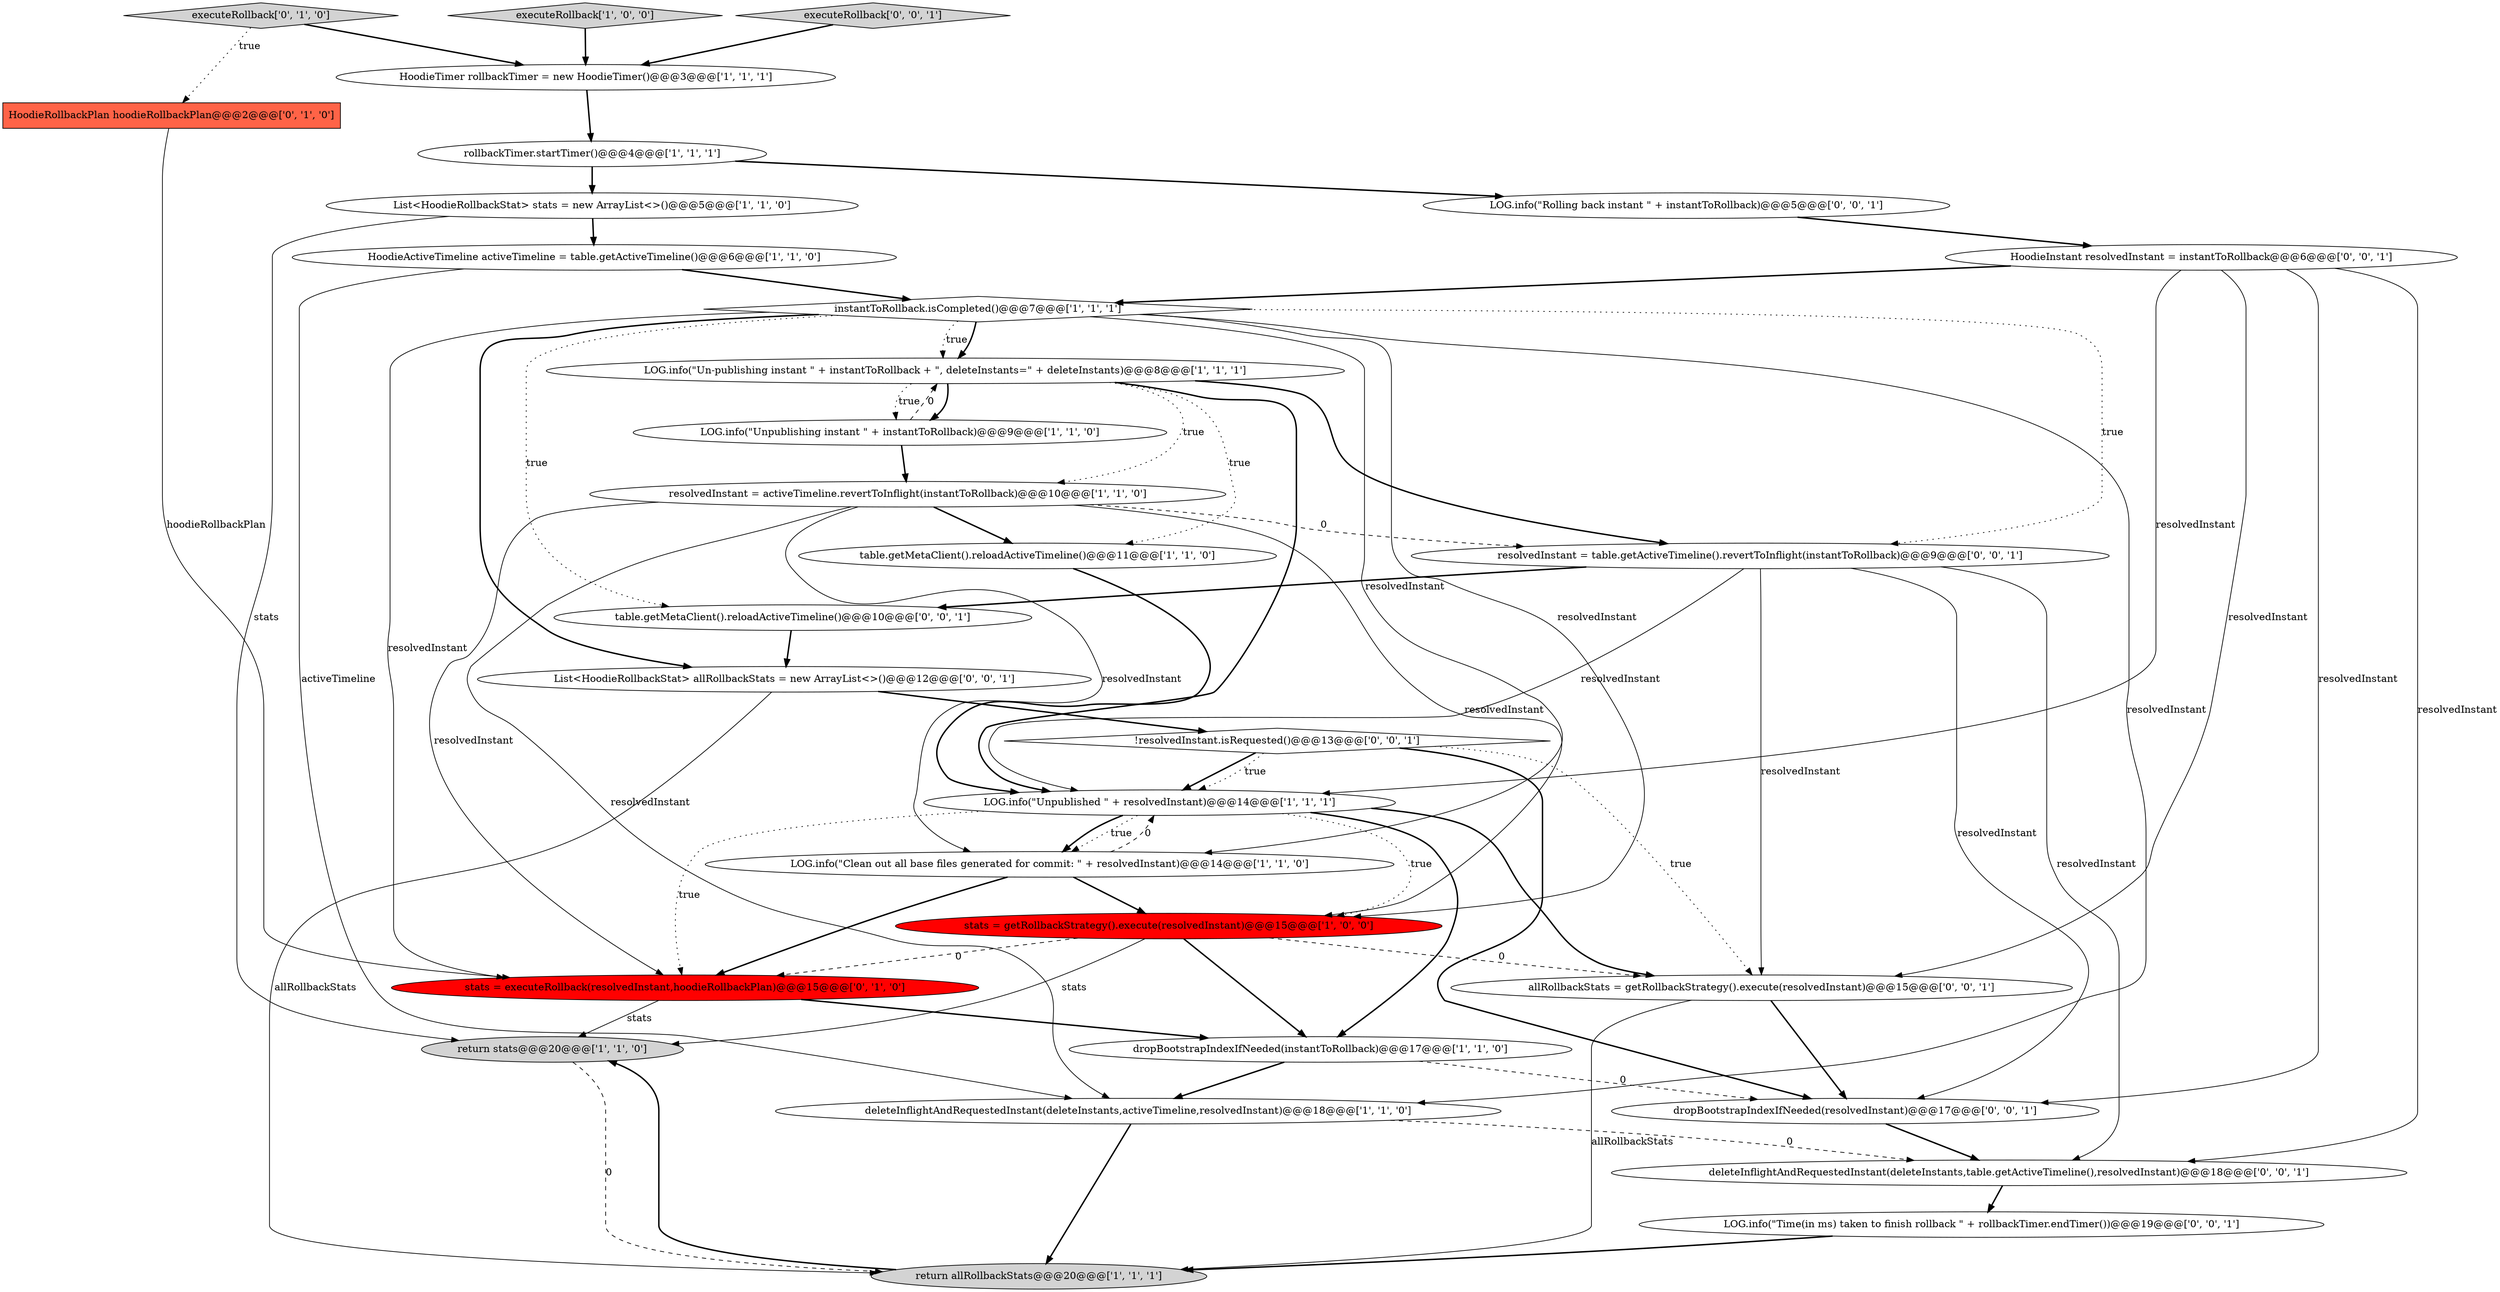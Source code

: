 digraph {
2 [style = filled, label = "HoodieTimer rollbackTimer = new HoodieTimer()@@@3@@@['1', '1', '1']", fillcolor = white, shape = ellipse image = "AAA0AAABBB1BBB"];
10 [style = filled, label = "executeRollback['1', '0', '0']", fillcolor = lightgray, shape = diamond image = "AAA0AAABBB1BBB"];
23 [style = filled, label = "deleteInflightAndRequestedInstant(deleteInstants,table.getActiveTimeline(),resolvedInstant)@@@18@@@['0', '0', '1']", fillcolor = white, shape = ellipse image = "AAA0AAABBB3BBB"];
19 [style = filled, label = "stats = executeRollback(resolvedInstant,hoodieRollbackPlan)@@@15@@@['0', '1', '0']", fillcolor = red, shape = ellipse image = "AAA1AAABBB2BBB"];
21 [style = filled, label = "HoodieInstant resolvedInstant = instantToRollback@@@6@@@['0', '0', '1']", fillcolor = white, shape = ellipse image = "AAA0AAABBB3BBB"];
14 [style = filled, label = "List<HoodieRollbackStat> stats = new ArrayList<>()@@@5@@@['1', '1', '0']", fillcolor = white, shape = ellipse image = "AAA0AAABBB1BBB"];
0 [style = filled, label = "LOG.info(\"Un-publishing instant \" + instantToRollback + \", deleteInstants=\" + deleteInstants)@@@8@@@['1', '1', '1']", fillcolor = white, shape = ellipse image = "AAA0AAABBB1BBB"];
29 [style = filled, label = "dropBootstrapIndexIfNeeded(resolvedInstant)@@@17@@@['0', '0', '1']", fillcolor = white, shape = ellipse image = "AAA0AAABBB3BBB"];
8 [style = filled, label = "return stats@@@20@@@['1', '1', '0']", fillcolor = lightgray, shape = ellipse image = "AAA0AAABBB1BBB"];
18 [style = filled, label = "HoodieRollbackPlan hoodieRollbackPlan@@@2@@@['0', '1', '0']", fillcolor = tomato, shape = box image = "AAA1AAABBB2BBB"];
3 [style = filled, label = "HoodieActiveTimeline activeTimeline = table.getActiveTimeline()@@@6@@@['1', '1', '0']", fillcolor = white, shape = ellipse image = "AAA0AAABBB1BBB"];
1 [style = filled, label = "resolvedInstant = activeTimeline.revertToInflight(instantToRollback)@@@10@@@['1', '1', '0']", fillcolor = white, shape = ellipse image = "AAA0AAABBB1BBB"];
22 [style = filled, label = "table.getMetaClient().reloadActiveTimeline()@@@10@@@['0', '0', '1']", fillcolor = white, shape = ellipse image = "AAA0AAABBB3BBB"];
30 [style = filled, label = "allRollbackStats = getRollbackStrategy().execute(resolvedInstant)@@@15@@@['0', '0', '1']", fillcolor = white, shape = ellipse image = "AAA0AAABBB3BBB"];
15 [style = filled, label = "table.getMetaClient().reloadActiveTimeline()@@@11@@@['1', '1', '0']", fillcolor = white, shape = ellipse image = "AAA0AAABBB1BBB"];
20 [style = filled, label = "LOG.info(\"Rolling back instant \" + instantToRollback)@@@5@@@['0', '0', '1']", fillcolor = white, shape = ellipse image = "AAA0AAABBB3BBB"];
7 [style = filled, label = "deleteInflightAndRequestedInstant(deleteInstants,activeTimeline,resolvedInstant)@@@18@@@['1', '1', '0']", fillcolor = white, shape = ellipse image = "AAA0AAABBB1BBB"];
13 [style = filled, label = "instantToRollback.isCompleted()@@@7@@@['1', '1', '1']", fillcolor = white, shape = diamond image = "AAA0AAABBB1BBB"];
27 [style = filled, label = "executeRollback['0', '0', '1']", fillcolor = lightgray, shape = diamond image = "AAA0AAABBB3BBB"];
12 [style = filled, label = "stats = getRollbackStrategy().execute(resolvedInstant)@@@15@@@['1', '0', '0']", fillcolor = red, shape = ellipse image = "AAA1AAABBB1BBB"];
5 [style = filled, label = "return allRollbackStats@@@20@@@['1', '1', '1']", fillcolor = lightgray, shape = ellipse image = "AAA0AAABBB1BBB"];
28 [style = filled, label = "List<HoodieRollbackStat> allRollbackStats = new ArrayList<>()@@@12@@@['0', '0', '1']", fillcolor = white, shape = ellipse image = "AAA0AAABBB3BBB"];
17 [style = filled, label = "executeRollback['0', '1', '0']", fillcolor = lightgray, shape = diamond image = "AAA0AAABBB2BBB"];
26 [style = filled, label = "!resolvedInstant.isRequested()@@@13@@@['0', '0', '1']", fillcolor = white, shape = diamond image = "AAA0AAABBB3BBB"];
24 [style = filled, label = "LOG.info(\"Time(in ms) taken to finish rollback \" + rollbackTimer.endTimer())@@@19@@@['0', '0', '1']", fillcolor = white, shape = ellipse image = "AAA0AAABBB3BBB"];
16 [style = filled, label = "LOG.info(\"Unpublishing instant \" + instantToRollback)@@@9@@@['1', '1', '0']", fillcolor = white, shape = ellipse image = "AAA0AAABBB1BBB"];
6 [style = filled, label = "rollbackTimer.startTimer()@@@4@@@['1', '1', '1']", fillcolor = white, shape = ellipse image = "AAA0AAABBB1BBB"];
9 [style = filled, label = "LOG.info(\"Clean out all base files generated for commit: \" + resolvedInstant)@@@14@@@['1', '1', '0']", fillcolor = white, shape = ellipse image = "AAA0AAABBB1BBB"];
4 [style = filled, label = "dropBootstrapIndexIfNeeded(instantToRollback)@@@17@@@['1', '1', '0']", fillcolor = white, shape = ellipse image = "AAA0AAABBB1BBB"];
11 [style = filled, label = "LOG.info(\"Unpublished \" + resolvedInstant)@@@14@@@['1', '1', '1']", fillcolor = white, shape = ellipse image = "AAA0AAABBB1BBB"];
25 [style = filled, label = "resolvedInstant = table.getActiveTimeline().revertToInflight(instantToRollback)@@@9@@@['0', '0', '1']", fillcolor = white, shape = ellipse image = "AAA0AAABBB3BBB"];
1->12 [style = solid, label="resolvedInstant"];
14->3 [style = bold, label=""];
5->8 [style = bold, label=""];
0->16 [style = bold, label=""];
13->19 [style = solid, label="resolvedInstant"];
7->23 [style = dashed, label="0"];
25->22 [style = bold, label=""];
17->18 [style = dotted, label="true"];
13->7 [style = solid, label="resolvedInstant"];
13->25 [style = dotted, label="true"];
2->6 [style = bold, label=""];
1->9 [style = solid, label="resolvedInstant"];
0->15 [style = dotted, label="true"];
1->15 [style = bold, label=""];
26->29 [style = bold, label=""];
30->5 [style = solid, label="allRollbackStats"];
11->4 [style = bold, label=""];
14->8 [style = solid, label="stats"];
11->12 [style = dotted, label="true"];
25->30 [style = solid, label="resolvedInstant"];
0->11 [style = bold, label=""];
28->26 [style = bold, label=""];
11->9 [style = dotted, label="true"];
22->28 [style = bold, label=""];
29->23 [style = bold, label=""];
12->30 [style = dashed, label="0"];
11->9 [style = bold, label=""];
21->29 [style = solid, label="resolvedInstant"];
21->23 [style = solid, label="resolvedInstant"];
30->29 [style = bold, label=""];
26->11 [style = bold, label=""];
4->7 [style = bold, label=""];
24->5 [style = bold, label=""];
28->5 [style = solid, label="allRollbackStats"];
1->19 [style = solid, label="resolvedInstant"];
20->21 [style = bold, label=""];
6->14 [style = bold, label=""];
6->20 [style = bold, label=""];
21->11 [style = solid, label="resolvedInstant"];
25->23 [style = solid, label="resolvedInstant"];
21->30 [style = solid, label="resolvedInstant"];
13->9 [style = solid, label="resolvedInstant"];
7->5 [style = bold, label=""];
23->24 [style = bold, label=""];
1->7 [style = solid, label="resolvedInstant"];
12->19 [style = dashed, label="0"];
15->11 [style = bold, label=""];
17->2 [style = bold, label=""];
12->4 [style = bold, label=""];
16->1 [style = bold, label=""];
21->13 [style = bold, label=""];
0->25 [style = bold, label=""];
13->12 [style = solid, label="resolvedInstant"];
25->11 [style = solid, label="resolvedInstant"];
13->0 [style = dotted, label="true"];
13->22 [style = dotted, label="true"];
26->30 [style = dotted, label="true"];
0->1 [style = dotted, label="true"];
3->13 [style = bold, label=""];
9->19 [style = bold, label=""];
9->11 [style = dashed, label="0"];
10->2 [style = bold, label=""];
19->8 [style = solid, label="stats"];
11->19 [style = dotted, label="true"];
9->12 [style = bold, label=""];
19->4 [style = bold, label=""];
18->19 [style = solid, label="hoodieRollbackPlan"];
13->28 [style = bold, label=""];
0->16 [style = dotted, label="true"];
12->8 [style = solid, label="stats"];
26->11 [style = dotted, label="true"];
1->25 [style = dashed, label="0"];
25->29 [style = solid, label="resolvedInstant"];
4->29 [style = dashed, label="0"];
11->30 [style = bold, label=""];
27->2 [style = bold, label=""];
16->0 [style = dashed, label="0"];
13->0 [style = bold, label=""];
3->7 [style = solid, label="activeTimeline"];
8->5 [style = dashed, label="0"];
}
